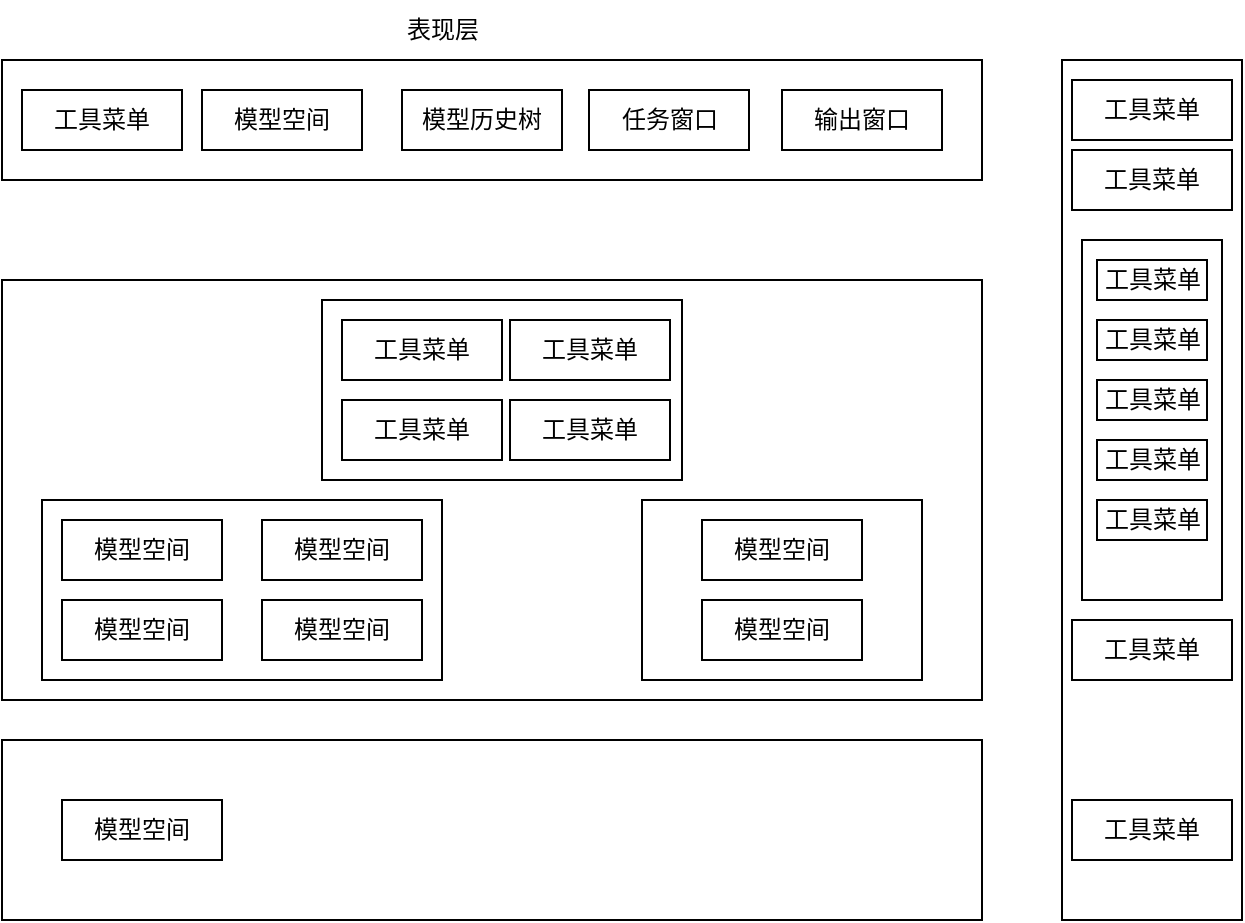 <mxfile version="21.1.5" type="github">
  <diagram name="第 1 页" id="obXDIkw4ct05Dv1w8uGv">
    <mxGraphModel dx="804" dy="554" grid="1" gridSize="10" guides="1" tooltips="1" connect="1" arrows="1" fold="1" page="1" pageScale="1" pageWidth="827" pageHeight="1169" math="0" shadow="0">
      <root>
        <mxCell id="0" />
        <mxCell id="1" parent="0" />
        <mxCell id="hpdYj8IzXZtInwZiu81i-1" value="" style="rounded=0;whiteSpace=wrap;html=1;" vertex="1" parent="1">
          <mxGeometry x="120" y="100" width="490" height="60" as="geometry" />
        </mxCell>
        <mxCell id="hpdYj8IzXZtInwZiu81i-3" value="" style="rounded=0;whiteSpace=wrap;html=1;" vertex="1" parent="1">
          <mxGeometry x="120" y="210" width="490" height="210" as="geometry" />
        </mxCell>
        <mxCell id="hpdYj8IzXZtInwZiu81i-4" value="" style="rounded=0;whiteSpace=wrap;html=1;" vertex="1" parent="1">
          <mxGeometry x="120" y="440" width="490" height="90" as="geometry" />
        </mxCell>
        <mxCell id="hpdYj8IzXZtInwZiu81i-5" value="工具菜单" style="rounded=0;whiteSpace=wrap;html=1;" vertex="1" parent="1">
          <mxGeometry x="130" y="115" width="80" height="30" as="geometry" />
        </mxCell>
        <mxCell id="hpdYj8IzXZtInwZiu81i-6" value="模型空间" style="rounded=0;whiteSpace=wrap;html=1;" vertex="1" parent="1">
          <mxGeometry x="220" y="115" width="80" height="30" as="geometry" />
        </mxCell>
        <mxCell id="hpdYj8IzXZtInwZiu81i-7" value="模型历史树" style="rounded=0;whiteSpace=wrap;html=1;" vertex="1" parent="1">
          <mxGeometry x="320" y="115" width="80" height="30" as="geometry" />
        </mxCell>
        <mxCell id="hpdYj8IzXZtInwZiu81i-8" value="输出窗口" style="rounded=0;whiteSpace=wrap;html=1;" vertex="1" parent="1">
          <mxGeometry x="510" y="115" width="80" height="30" as="geometry" />
        </mxCell>
        <mxCell id="hpdYj8IzXZtInwZiu81i-9" value="任务窗口" style="rounded=0;whiteSpace=wrap;html=1;" vertex="1" parent="1">
          <mxGeometry x="413.5" y="115" width="80" height="30" as="geometry" />
        </mxCell>
        <mxCell id="hpdYj8IzXZtInwZiu81i-10" value="表现层" style="text;html=1;align=center;verticalAlign=middle;resizable=0;points=[];autosize=1;strokeColor=none;fillColor=none;" vertex="1" parent="1">
          <mxGeometry x="310" y="70" width="60" height="30" as="geometry" />
        </mxCell>
        <mxCell id="hpdYj8IzXZtInwZiu81i-11" value="" style="rounded=0;whiteSpace=wrap;html=1;" vertex="1" parent="1">
          <mxGeometry x="280" y="220" width="180" height="90" as="geometry" />
        </mxCell>
        <mxCell id="hpdYj8IzXZtInwZiu81i-12" value="工具菜单" style="rounded=0;whiteSpace=wrap;html=1;" vertex="1" parent="1">
          <mxGeometry x="290" y="230" width="80" height="30" as="geometry" />
        </mxCell>
        <mxCell id="hpdYj8IzXZtInwZiu81i-13" value="工具菜单" style="rounded=0;whiteSpace=wrap;html=1;" vertex="1" parent="1">
          <mxGeometry x="290" y="270" width="80" height="30" as="geometry" />
        </mxCell>
        <mxCell id="hpdYj8IzXZtInwZiu81i-14" value="工具菜单" style="rounded=0;whiteSpace=wrap;html=1;" vertex="1" parent="1">
          <mxGeometry x="374" y="230" width="80" height="30" as="geometry" />
        </mxCell>
        <mxCell id="hpdYj8IzXZtInwZiu81i-15" value="工具菜单" style="rounded=0;whiteSpace=wrap;html=1;" vertex="1" parent="1">
          <mxGeometry x="374" y="270" width="80" height="30" as="geometry" />
        </mxCell>
        <mxCell id="hpdYj8IzXZtInwZiu81i-16" value="" style="rounded=0;whiteSpace=wrap;html=1;" vertex="1" parent="1">
          <mxGeometry x="140" y="320" width="200" height="90" as="geometry" />
        </mxCell>
        <mxCell id="hpdYj8IzXZtInwZiu81i-18" value="" style="rounded=0;whiteSpace=wrap;html=1;" vertex="1" parent="1">
          <mxGeometry x="440" y="320" width="140" height="90" as="geometry" />
        </mxCell>
        <mxCell id="hpdYj8IzXZtInwZiu81i-19" value="模型空间" style="rounded=0;whiteSpace=wrap;html=1;" vertex="1" parent="1">
          <mxGeometry x="150" y="330" width="80" height="30" as="geometry" />
        </mxCell>
        <mxCell id="hpdYj8IzXZtInwZiu81i-20" value="模型空间" style="rounded=0;whiteSpace=wrap;html=1;" vertex="1" parent="1">
          <mxGeometry x="250" y="330" width="80" height="30" as="geometry" />
        </mxCell>
        <mxCell id="hpdYj8IzXZtInwZiu81i-21" value="模型空间" style="rounded=0;whiteSpace=wrap;html=1;" vertex="1" parent="1">
          <mxGeometry x="150" y="370" width="80" height="30" as="geometry" />
        </mxCell>
        <mxCell id="hpdYj8IzXZtInwZiu81i-22" value="模型空间" style="rounded=0;whiteSpace=wrap;html=1;" vertex="1" parent="1">
          <mxGeometry x="250" y="370" width="80" height="30" as="geometry" />
        </mxCell>
        <mxCell id="hpdYj8IzXZtInwZiu81i-23" value="模型空间" style="rounded=0;whiteSpace=wrap;html=1;" vertex="1" parent="1">
          <mxGeometry x="470" y="330" width="80" height="30" as="geometry" />
        </mxCell>
        <mxCell id="hpdYj8IzXZtInwZiu81i-24" value="模型空间" style="rounded=0;whiteSpace=wrap;html=1;" vertex="1" parent="1">
          <mxGeometry x="470" y="370" width="80" height="30" as="geometry" />
        </mxCell>
        <mxCell id="hpdYj8IzXZtInwZiu81i-26" value="模型空间" style="rounded=0;whiteSpace=wrap;html=1;" vertex="1" parent="1">
          <mxGeometry x="150" y="470" width="80" height="30" as="geometry" />
        </mxCell>
        <mxCell id="hpdYj8IzXZtInwZiu81i-27" value="" style="rounded=0;whiteSpace=wrap;html=1;" vertex="1" parent="1">
          <mxGeometry x="650" y="100" width="90" height="430" as="geometry" />
        </mxCell>
        <mxCell id="hpdYj8IzXZtInwZiu81i-28" value="工具菜单" style="rounded=0;whiteSpace=wrap;html=1;" vertex="1" parent="1">
          <mxGeometry x="655" y="110" width="80" height="30" as="geometry" />
        </mxCell>
        <mxCell id="hpdYj8IzXZtInwZiu81i-29" value="工具菜单" style="rounded=0;whiteSpace=wrap;html=1;" vertex="1" parent="1">
          <mxGeometry x="655" y="145" width="80" height="30" as="geometry" />
        </mxCell>
        <mxCell id="hpdYj8IzXZtInwZiu81i-30" value="" style="rounded=0;whiteSpace=wrap;html=1;" vertex="1" parent="1">
          <mxGeometry x="660" y="190" width="70" height="180" as="geometry" />
        </mxCell>
        <mxCell id="hpdYj8IzXZtInwZiu81i-31" value="工具菜单" style="rounded=0;whiteSpace=wrap;html=1;" vertex="1" parent="1">
          <mxGeometry x="667.5" y="200" width="55" height="20" as="geometry" />
        </mxCell>
        <mxCell id="hpdYj8IzXZtInwZiu81i-33" value="工具菜单" style="rounded=0;whiteSpace=wrap;html=1;" vertex="1" parent="1">
          <mxGeometry x="667.5" y="230" width="55" height="20" as="geometry" />
        </mxCell>
        <mxCell id="hpdYj8IzXZtInwZiu81i-34" value="工具菜单" style="rounded=0;whiteSpace=wrap;html=1;" vertex="1" parent="1">
          <mxGeometry x="667.5" y="260" width="55" height="20" as="geometry" />
        </mxCell>
        <mxCell id="hpdYj8IzXZtInwZiu81i-35" value="工具菜单" style="rounded=0;whiteSpace=wrap;html=1;" vertex="1" parent="1">
          <mxGeometry x="667.5" y="290" width="55" height="20" as="geometry" />
        </mxCell>
        <mxCell id="hpdYj8IzXZtInwZiu81i-36" value="工具菜单" style="rounded=0;whiteSpace=wrap;html=1;" vertex="1" parent="1">
          <mxGeometry x="667.5" y="320" width="55" height="20" as="geometry" />
        </mxCell>
        <mxCell id="hpdYj8IzXZtInwZiu81i-38" value="工具菜单" style="rounded=0;whiteSpace=wrap;html=1;" vertex="1" parent="1">
          <mxGeometry x="655" y="380" width="80" height="30" as="geometry" />
        </mxCell>
        <mxCell id="hpdYj8IzXZtInwZiu81i-39" value="工具菜单" style="rounded=0;whiteSpace=wrap;html=1;" vertex="1" parent="1">
          <mxGeometry x="655" y="470" width="80" height="30" as="geometry" />
        </mxCell>
      </root>
    </mxGraphModel>
  </diagram>
</mxfile>
